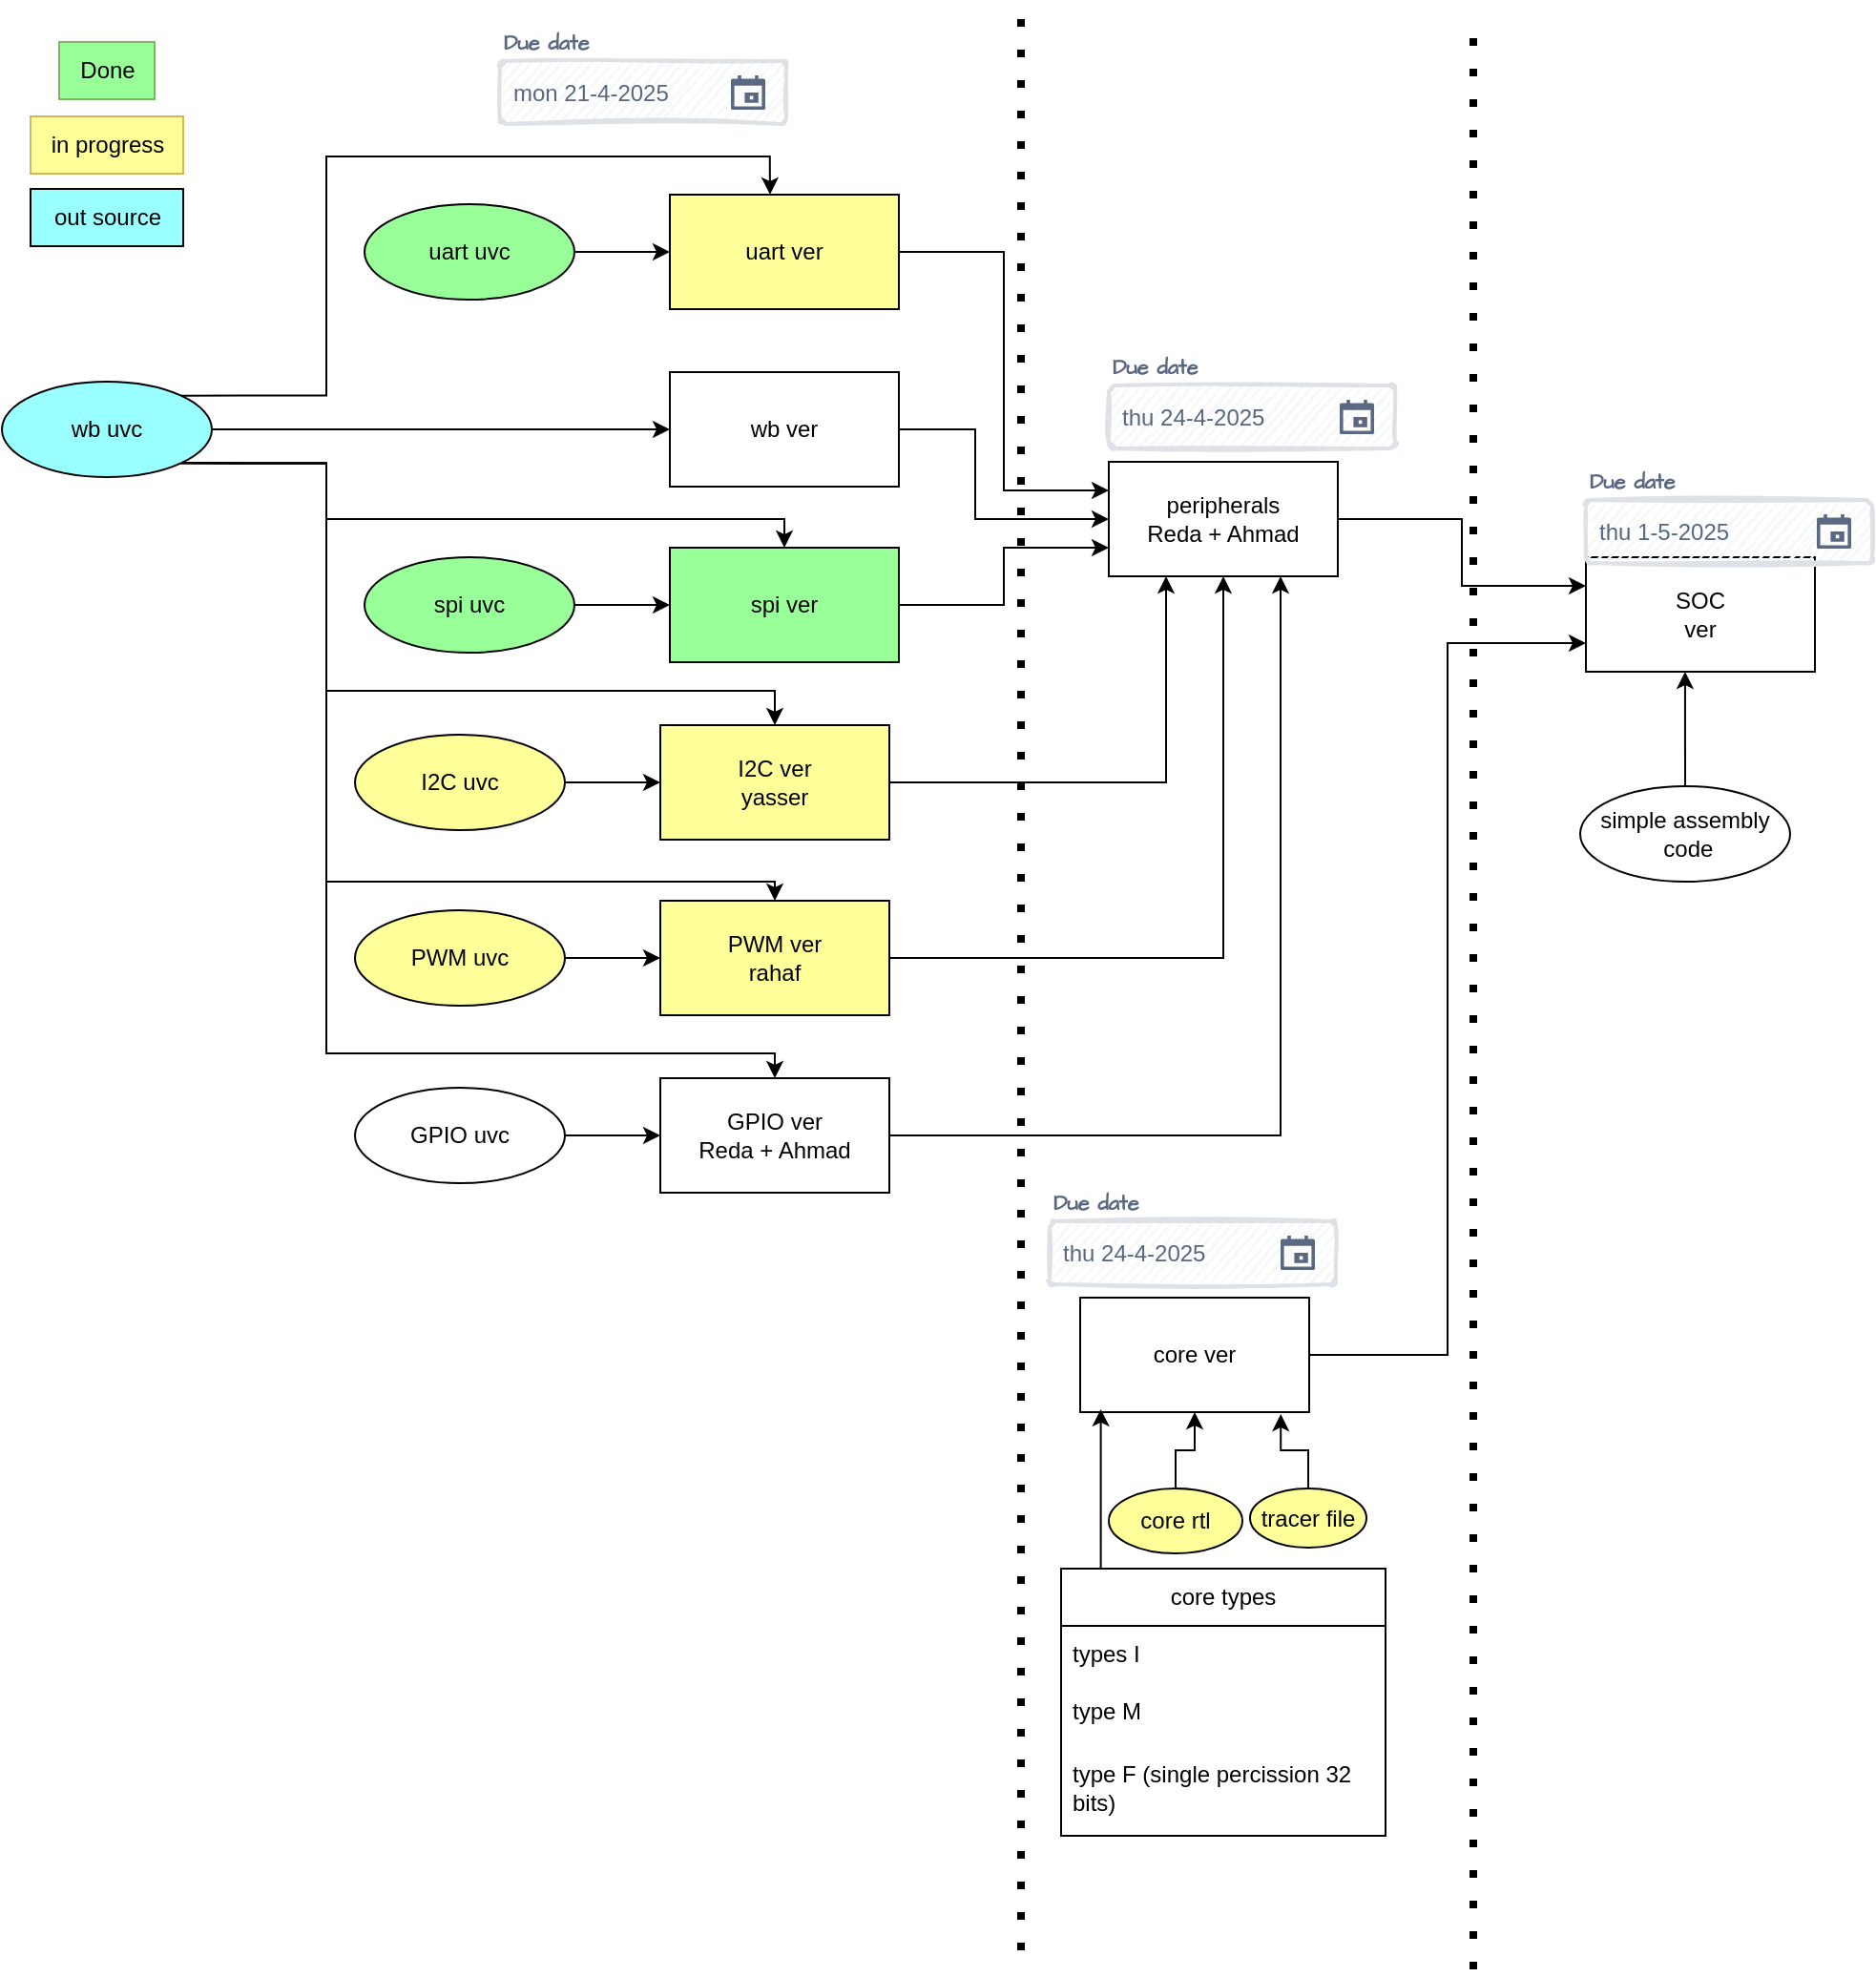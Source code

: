 <mxfile version="26.1.1" pages="2">
  <diagram name="Page-1" id="nPcQ9czUhjjTvBH8k4dd">
    <mxGraphModel dx="1996" dy="821" grid="1" gridSize="10" guides="1" tooltips="1" connect="1" arrows="1" fold="1" page="1" pageScale="1" pageWidth="827" pageHeight="1169" math="0" shadow="0">
      <root>
        <mxCell id="0" />
        <mxCell id="1" parent="0" />
        <mxCell id="HzU1gUNV_gQOgwbWrZe3-1" value="&lt;div&gt;SOC&lt;/div&gt;&lt;div&gt;ver&lt;/div&gt;" style="rounded=0;whiteSpace=wrap;html=1;" vertex="1" parent="1">
          <mxGeometry x="719" y="310" width="120" height="60" as="geometry" />
        </mxCell>
        <mxCell id="HzU1gUNV_gQOgwbWrZe3-3" style="edgeStyle=orthogonalEdgeStyle;rounded=0;orthogonalLoop=1;jettySize=auto;html=1;entryX=0;entryY=0.25;entryDx=0;entryDy=0;" edge="1" parent="1" source="HzU1gUNV_gQOgwbWrZe3-2" target="HzU1gUNV_gQOgwbWrZe3-1">
          <mxGeometry relative="1" as="geometry" />
        </mxCell>
        <mxCell id="HzU1gUNV_gQOgwbWrZe3-2" value="&lt;div&gt;peripherals&lt;/div&gt;&lt;div&gt;Reda + Ahmad&lt;/div&gt;" style="whiteSpace=wrap;html=1;" vertex="1" parent="1">
          <mxGeometry x="469" y="260" width="120" height="60" as="geometry" />
        </mxCell>
        <mxCell id="HzU1gUNV_gQOgwbWrZe3-8" style="edgeStyle=orthogonalEdgeStyle;rounded=0;orthogonalLoop=1;jettySize=auto;html=1;entryX=0;entryY=0.75;entryDx=0;entryDy=0;" edge="1" parent="1" source="HzU1gUNV_gQOgwbWrZe3-4" target="HzU1gUNV_gQOgwbWrZe3-1">
          <mxGeometry relative="1" as="geometry" />
        </mxCell>
        <mxCell id="HzU1gUNV_gQOgwbWrZe3-4" value="core ver" style="whiteSpace=wrap;html=1;" vertex="1" parent="1">
          <mxGeometry x="454" y="698" width="120" height="60" as="geometry" />
        </mxCell>
        <mxCell id="HzU1gUNV_gQOgwbWrZe3-6" value="&lt;div&gt;simple assembly&lt;/div&gt;&lt;div&gt;&amp;nbsp;code&lt;/div&gt;" style="ellipse;whiteSpace=wrap;html=1;" vertex="1" parent="1">
          <mxGeometry x="716" y="430" width="110" height="50" as="geometry" />
        </mxCell>
        <mxCell id="HzU1gUNV_gQOgwbWrZe3-7" style="edgeStyle=orthogonalEdgeStyle;rounded=0;orthogonalLoop=1;jettySize=auto;html=1;entryX=0.433;entryY=1;entryDx=0;entryDy=0;entryPerimeter=0;" edge="1" parent="1" source="HzU1gUNV_gQOgwbWrZe3-6" target="HzU1gUNV_gQOgwbWrZe3-1">
          <mxGeometry relative="1" as="geometry" />
        </mxCell>
        <mxCell id="HzU1gUNV_gQOgwbWrZe3-12" style="edgeStyle=orthogonalEdgeStyle;rounded=0;orthogonalLoop=1;jettySize=auto;html=1;entryX=0;entryY=0.25;entryDx=0;entryDy=0;" edge="1" parent="1" source="HzU1gUNV_gQOgwbWrZe3-9" target="HzU1gUNV_gQOgwbWrZe3-2">
          <mxGeometry relative="1" as="geometry" />
        </mxCell>
        <mxCell id="HzU1gUNV_gQOgwbWrZe3-9" value="&lt;div&gt;uart ver&lt;/div&gt;" style="rounded=0;whiteSpace=wrap;html=1;fillColor=#FFFF99;" vertex="1" parent="1">
          <mxGeometry x="239" y="120" width="120" height="60" as="geometry" />
        </mxCell>
        <mxCell id="HzU1gUNV_gQOgwbWrZe3-14" style="edgeStyle=orthogonalEdgeStyle;rounded=0;orthogonalLoop=1;jettySize=auto;html=1;entryX=0;entryY=0.75;entryDx=0;entryDy=0;" edge="1" parent="1" source="HzU1gUNV_gQOgwbWrZe3-10" target="HzU1gUNV_gQOgwbWrZe3-2">
          <mxGeometry relative="1" as="geometry" />
        </mxCell>
        <mxCell id="HzU1gUNV_gQOgwbWrZe3-10" value="spi ver" style="whiteSpace=wrap;html=1;fillColor=#99FF99;" vertex="1" parent="1">
          <mxGeometry x="239" y="305" width="120" height="60" as="geometry" />
        </mxCell>
        <mxCell id="HzU1gUNV_gQOgwbWrZe3-88" style="edgeStyle=orthogonalEdgeStyle;rounded=0;orthogonalLoop=1;jettySize=auto;html=1;entryX=0;entryY=0.5;entryDx=0;entryDy=0;" edge="1" parent="1" source="HzU1gUNV_gQOgwbWrZe3-11" target="HzU1gUNV_gQOgwbWrZe3-2">
          <mxGeometry relative="1" as="geometry">
            <Array as="points">
              <mxPoint x="399" y="243" />
              <mxPoint x="399" y="290" />
            </Array>
          </mxGeometry>
        </mxCell>
        <mxCell id="HzU1gUNV_gQOgwbWrZe3-11" value="wb ver" style="whiteSpace=wrap;html=1;" vertex="1" parent="1">
          <mxGeometry x="239" y="213" width="120" height="60" as="geometry" />
        </mxCell>
        <mxCell id="HzU1gUNV_gQOgwbWrZe3-22" value="tracer file" style="ellipse;whiteSpace=wrap;html=1;fillColor=#FFFF99;" vertex="1" parent="1">
          <mxGeometry x="543" y="798" width="61" height="31" as="geometry" />
        </mxCell>
        <mxCell id="HzU1gUNV_gQOgwbWrZe3-25" style="edgeStyle=orthogonalEdgeStyle;rounded=0;orthogonalLoop=1;jettySize=auto;html=1;" edge="1" parent="1" source="HzU1gUNV_gQOgwbWrZe3-24" target="HzU1gUNV_gQOgwbWrZe3-9">
          <mxGeometry relative="1" as="geometry" />
        </mxCell>
        <mxCell id="HzU1gUNV_gQOgwbWrZe3-24" value="uart uvc" style="ellipse;whiteSpace=wrap;html=1;shadow=0;fillColor=#99FF99;" vertex="1" parent="1">
          <mxGeometry x="79" y="125" width="110" height="50" as="geometry" />
        </mxCell>
        <mxCell id="HzU1gUNV_gQOgwbWrZe3-29" style="edgeStyle=orthogonalEdgeStyle;rounded=0;orthogonalLoop=1;jettySize=auto;html=1;entryX=0;entryY=0.5;entryDx=0;entryDy=0;" edge="1" parent="1" source="HzU1gUNV_gQOgwbWrZe3-26" target="HzU1gUNV_gQOgwbWrZe3-11">
          <mxGeometry relative="1" as="geometry" />
        </mxCell>
        <mxCell id="HzU1gUNV_gQOgwbWrZe3-75" style="edgeStyle=orthogonalEdgeStyle;rounded=0;orthogonalLoop=1;jettySize=auto;html=1;exitX=1;exitY=1;exitDx=0;exitDy=0;entryX=0.5;entryY=0;entryDx=0;entryDy=0;" edge="1" parent="1" source="HzU1gUNV_gQOgwbWrZe3-26" target="HzU1gUNV_gQOgwbWrZe3-10">
          <mxGeometry relative="1" as="geometry">
            <Array as="points">
              <mxPoint x="59" y="261" />
              <mxPoint x="59" y="290" />
              <mxPoint x="299" y="290" />
            </Array>
          </mxGeometry>
        </mxCell>
        <mxCell id="HzU1gUNV_gQOgwbWrZe3-76" style="edgeStyle=orthogonalEdgeStyle;rounded=0;orthogonalLoop=1;jettySize=auto;html=1;exitX=1;exitY=1;exitDx=0;exitDy=0;entryX=0.5;entryY=0;entryDx=0;entryDy=0;" edge="1" parent="1" source="HzU1gUNV_gQOgwbWrZe3-26" target="HzU1gUNV_gQOgwbWrZe3-65">
          <mxGeometry relative="1" as="geometry">
            <Array as="points">
              <mxPoint x="59" y="261" />
              <mxPoint x="59" y="380" />
              <mxPoint x="294" y="380" />
            </Array>
          </mxGeometry>
        </mxCell>
        <mxCell id="HzU1gUNV_gQOgwbWrZe3-85" style="edgeStyle=orthogonalEdgeStyle;rounded=0;orthogonalLoop=1;jettySize=auto;html=1;exitX=1;exitY=1;exitDx=0;exitDy=0;entryX=0.5;entryY=0;entryDx=0;entryDy=0;" edge="1" parent="1" source="HzU1gUNV_gQOgwbWrZe3-26" target="HzU1gUNV_gQOgwbWrZe3-67">
          <mxGeometry relative="1" as="geometry">
            <Array as="points">
              <mxPoint x="59" y="261" />
              <mxPoint x="59" y="480" />
              <mxPoint x="294" y="480" />
            </Array>
          </mxGeometry>
        </mxCell>
        <mxCell id="HzU1gUNV_gQOgwbWrZe3-87" style="edgeStyle=orthogonalEdgeStyle;rounded=0;orthogonalLoop=1;jettySize=auto;html=1;exitX=1;exitY=1;exitDx=0;exitDy=0;" edge="1" parent="1" source="HzU1gUNV_gQOgwbWrZe3-26" target="HzU1gUNV_gQOgwbWrZe3-69">
          <mxGeometry relative="1" as="geometry">
            <Array as="points">
              <mxPoint x="59" y="261" />
              <mxPoint x="59" y="570" />
              <mxPoint x="294" y="570" />
            </Array>
          </mxGeometry>
        </mxCell>
        <mxCell id="HzU1gUNV_gQOgwbWrZe3-26" value="wb uvc" style="ellipse;whiteSpace=wrap;html=1;fillColor=#99FFFF;strokeColor=default;" vertex="1" parent="1">
          <mxGeometry x="-111" y="218" width="110" height="50" as="geometry" />
        </mxCell>
        <mxCell id="HzU1gUNV_gQOgwbWrZe3-28" style="edgeStyle=orthogonalEdgeStyle;rounded=0;orthogonalLoop=1;jettySize=auto;html=1;entryX=0;entryY=0.5;entryDx=0;entryDy=0;" edge="1" parent="1" source="HzU1gUNV_gQOgwbWrZe3-27" target="HzU1gUNV_gQOgwbWrZe3-10">
          <mxGeometry relative="1" as="geometry" />
        </mxCell>
        <mxCell id="HzU1gUNV_gQOgwbWrZe3-27" value="spi uvc" style="ellipse;whiteSpace=wrap;html=1;fillColor=#99FF99;" vertex="1" parent="1">
          <mxGeometry x="79" y="310" width="110" height="50" as="geometry" />
        </mxCell>
        <mxCell id="HzU1gUNV_gQOgwbWrZe3-30" value="core types" style="swimlane;fontStyle=0;childLayout=stackLayout;horizontal=1;startSize=30;horizontalStack=0;resizeParent=1;resizeParentMax=0;resizeLast=0;collapsible=1;marginBottom=0;whiteSpace=wrap;html=1;" vertex="1" parent="1">
          <mxGeometry x="444" y="840" width="170" height="140" as="geometry" />
        </mxCell>
        <mxCell id="HzU1gUNV_gQOgwbWrZe3-31" value="types I" style="text;strokeColor=none;fillColor=none;align=left;verticalAlign=middle;spacingLeft=4;spacingRight=4;overflow=hidden;points=[[0,0.5],[1,0.5]];portConstraint=eastwest;rotatable=0;whiteSpace=wrap;html=1;" vertex="1" parent="HzU1gUNV_gQOgwbWrZe3-30">
          <mxGeometry y="30" width="170" height="30" as="geometry" />
        </mxCell>
        <mxCell id="HzU1gUNV_gQOgwbWrZe3-32" value="type M" style="text;strokeColor=none;fillColor=none;align=left;verticalAlign=middle;spacingLeft=4;spacingRight=4;overflow=hidden;points=[[0,0.5],[1,0.5]];portConstraint=eastwest;rotatable=0;whiteSpace=wrap;html=1;" vertex="1" parent="HzU1gUNV_gQOgwbWrZe3-30">
          <mxGeometry y="60" width="170" height="30" as="geometry" />
        </mxCell>
        <mxCell id="HzU1gUNV_gQOgwbWrZe3-33" value="type F (single percission 32 bits)" style="text;strokeColor=none;fillColor=none;align=left;verticalAlign=middle;spacingLeft=4;spacingRight=4;overflow=hidden;points=[[0,0.5],[1,0.5]];portConstraint=eastwest;rotatable=0;whiteSpace=wrap;html=1;" vertex="1" parent="HzU1gUNV_gQOgwbWrZe3-30">
          <mxGeometry y="90" width="170" height="50" as="geometry" />
        </mxCell>
        <mxCell id="HzU1gUNV_gQOgwbWrZe3-98" style="edgeStyle=orthogonalEdgeStyle;rounded=0;orthogonalLoop=1;jettySize=auto;html=1;" edge="1" parent="1" source="HzU1gUNV_gQOgwbWrZe3-35" target="HzU1gUNV_gQOgwbWrZe3-4">
          <mxGeometry relative="1" as="geometry" />
        </mxCell>
        <mxCell id="HzU1gUNV_gQOgwbWrZe3-35" value="core rtl" style="ellipse;whiteSpace=wrap;html=1;fillColor=#FFFF99;" vertex="1" parent="1">
          <mxGeometry x="469" y="798" width="70" height="34" as="geometry" />
        </mxCell>
        <mxCell id="HzU1gUNV_gQOgwbWrZe3-48" value="" style="group" vertex="1" connectable="0" parent="1">
          <mxGeometry x="469" y="200" width="150" height="53" as="geometry" />
        </mxCell>
        <mxCell id="HzU1gUNV_gQOgwbWrZe3-49" value="Due date" style="fillColor=none;strokeColor=none;html=1;fontSize=11;fontStyle=0;align=left;fontColor=#596780;fontStyle=1;fontSize=11;sketch=1;hachureGap=4;pointerEvents=0;fontFamily=Architects Daughter;fontSource=https%3A%2F%2Ffonts.googleapis.com%2Fcss%3Ffamily%3DArchitects%2BDaughter;" vertex="1" parent="HzU1gUNV_gQOgwbWrZe3-48">
          <mxGeometry width="90" height="20" as="geometry" />
        </mxCell>
        <mxCell id="HzU1gUNV_gQOgwbWrZe3-50" value="&lt;font face=&quot;Helvetica&quot;&gt;thu 24-4-2025&lt;br&gt;&lt;/font&gt;" style="rounded=1;arcSize=9;fillColor=#F7F8F9;align=left;spacingLeft=5;strokeColor=#DEE1E6;html=1;strokeWidth=2;fontColor=#596780;fontSize=12;sketch=1;hachureGap=4;pointerEvents=0;fontFamily=Architects Daughter;fontSource=https%3A%2F%2Ffonts.googleapis.com%2Fcss%3Ffamily%3DArchitects%2BDaughter;" vertex="1" parent="HzU1gUNV_gQOgwbWrZe3-48">
          <mxGeometry y="20" width="150" height="33" as="geometry" />
        </mxCell>
        <mxCell id="HzU1gUNV_gQOgwbWrZe3-51" value="" style="shape=mxgraph.gmdl.calendar;fillColor=#5A6881;strokeColor=none;sketch=0;hachureGap=4;pointerEvents=0;fontFamily=Architects Daughter;fontSource=https%3A%2F%2Ffonts.googleapis.com%2Fcss%3Ffamily%3DArchitects%2BDaughter;fontSize=20;" vertex="1" parent="HzU1gUNV_gQOgwbWrZe3-50">
          <mxGeometry x="1" y="0.5" width="18" height="18" relative="1" as="geometry">
            <mxPoint x="-29" y="-9" as="offset" />
          </mxGeometry>
        </mxCell>
        <mxCell id="HzU1gUNV_gQOgwbWrZe3-56" value="" style="group" vertex="1" connectable="0" parent="1">
          <mxGeometry x="438" y="638" width="150" height="53" as="geometry" />
        </mxCell>
        <mxCell id="HzU1gUNV_gQOgwbWrZe3-57" value="Due date" style="fillColor=none;strokeColor=none;html=1;fontSize=11;fontStyle=0;align=left;fontColor=#596780;fontStyle=1;fontSize=11;sketch=1;hachureGap=4;pointerEvents=0;fontFamily=Architects Daughter;fontSource=https%3A%2F%2Ffonts.googleapis.com%2Fcss%3Ffamily%3DArchitects%2BDaughter;" vertex="1" parent="HzU1gUNV_gQOgwbWrZe3-56">
          <mxGeometry width="90" height="20" as="geometry" />
        </mxCell>
        <mxCell id="HzU1gUNV_gQOgwbWrZe3-58" value="&lt;font face=&quot;Helvetica&quot;&gt;thu 24-4-2025 &lt;br&gt;&lt;/font&gt;" style="rounded=1;arcSize=9;fillColor=#F7F8F9;align=left;spacingLeft=5;strokeColor=#DEE1E6;html=1;strokeWidth=2;fontColor=#596780;fontSize=12;sketch=1;hachureGap=4;pointerEvents=0;fontFamily=Architects Daughter;fontSource=https%3A%2F%2Ffonts.googleapis.com%2Fcss%3Ffamily%3DArchitects%2BDaughter;" vertex="1" parent="HzU1gUNV_gQOgwbWrZe3-56">
          <mxGeometry y="20" width="150" height="33" as="geometry" />
        </mxCell>
        <mxCell id="HzU1gUNV_gQOgwbWrZe3-59" value="" style="shape=mxgraph.gmdl.calendar;fillColor=#5A6881;strokeColor=none;sketch=0;hachureGap=4;pointerEvents=0;fontFamily=Architects Daughter;fontSource=https%3A%2F%2Ffonts.googleapis.com%2Fcss%3Ffamily%3DArchitects%2BDaughter;fontSize=20;" vertex="1" parent="HzU1gUNV_gQOgwbWrZe3-58">
          <mxGeometry x="1" y="0.5" width="18" height="18" relative="1" as="geometry">
            <mxPoint x="-29" y="-9" as="offset" />
          </mxGeometry>
        </mxCell>
        <mxCell id="HzU1gUNV_gQOgwbWrZe3-60" value="" style="group" vertex="1" connectable="0" parent="1">
          <mxGeometry x="719" y="260" width="150" height="53" as="geometry" />
        </mxCell>
        <mxCell id="HzU1gUNV_gQOgwbWrZe3-61" value="Due date" style="fillColor=none;strokeColor=none;html=1;fontSize=11;fontStyle=0;align=left;fontColor=#596780;fontStyle=1;fontSize=11;sketch=1;hachureGap=4;pointerEvents=0;fontFamily=Architects Daughter;fontSource=https%3A%2F%2Ffonts.googleapis.com%2Fcss%3Ffamily%3DArchitects%2BDaughter;" vertex="1" parent="HzU1gUNV_gQOgwbWrZe3-60">
          <mxGeometry width="90" height="20" as="geometry" />
        </mxCell>
        <mxCell id="HzU1gUNV_gQOgwbWrZe3-62" value="&lt;font face=&quot;Helvetica&quot;&gt;thu 1-5-2025 &lt;br&gt;&lt;/font&gt;" style="rounded=1;arcSize=9;fillColor=#F7F8F9;align=left;spacingLeft=5;strokeColor=#DEE1E6;html=1;strokeWidth=2;fontColor=#596780;fontSize=12;sketch=1;hachureGap=4;pointerEvents=0;fontFamily=Architects Daughter;fontSource=https%3A%2F%2Ffonts.googleapis.com%2Fcss%3Ffamily%3DArchitects%2BDaughter;" vertex="1" parent="HzU1gUNV_gQOgwbWrZe3-60">
          <mxGeometry y="20" width="150" height="33" as="geometry" />
        </mxCell>
        <mxCell id="HzU1gUNV_gQOgwbWrZe3-63" value="" style="shape=mxgraph.gmdl.calendar;fillColor=#5A6881;strokeColor=none;sketch=0;hachureGap=4;pointerEvents=0;fontFamily=Architects Daughter;fontSource=https%3A%2F%2Ffonts.googleapis.com%2Fcss%3Ffamily%3DArchitects%2BDaughter;fontSize=20;" vertex="1" parent="HzU1gUNV_gQOgwbWrZe3-62">
          <mxGeometry x="1" y="0.5" width="18" height="18" relative="1" as="geometry">
            <mxPoint x="-29" y="-9" as="offset" />
          </mxGeometry>
        </mxCell>
        <mxCell id="HzU1gUNV_gQOgwbWrZe3-81" style="edgeStyle=orthogonalEdgeStyle;rounded=0;orthogonalLoop=1;jettySize=auto;html=1;entryX=0.25;entryY=1;entryDx=0;entryDy=0;" edge="1" parent="1" source="HzU1gUNV_gQOgwbWrZe3-65" target="HzU1gUNV_gQOgwbWrZe3-2">
          <mxGeometry relative="1" as="geometry">
            <Array as="points">
              <mxPoint x="499" y="428" />
            </Array>
          </mxGeometry>
        </mxCell>
        <mxCell id="HzU1gUNV_gQOgwbWrZe3-65" value="&lt;div&gt;I2C ver&lt;/div&gt;yasser" style="whiteSpace=wrap;html=1;fillColor=#FFFF99;" vertex="1" parent="1">
          <mxGeometry x="234" y="398" width="120" height="60" as="geometry" />
        </mxCell>
        <mxCell id="HzU1gUNV_gQOgwbWrZe3-77" style="edgeStyle=orthogonalEdgeStyle;rounded=0;orthogonalLoop=1;jettySize=auto;html=1;entryX=0;entryY=0.5;entryDx=0;entryDy=0;" edge="1" parent="1" source="HzU1gUNV_gQOgwbWrZe3-66" target="HzU1gUNV_gQOgwbWrZe3-65">
          <mxGeometry relative="1" as="geometry" />
        </mxCell>
        <mxCell id="HzU1gUNV_gQOgwbWrZe3-66" value="I2C uvc" style="ellipse;whiteSpace=wrap;html=1;fillColor=#FFFF99;" vertex="1" parent="1">
          <mxGeometry x="74" y="403" width="110" height="50" as="geometry" />
        </mxCell>
        <mxCell id="HzU1gUNV_gQOgwbWrZe3-82" style="edgeStyle=orthogonalEdgeStyle;rounded=0;orthogonalLoop=1;jettySize=auto;html=1;entryX=0.5;entryY=1;entryDx=0;entryDy=0;" edge="1" parent="1" source="HzU1gUNV_gQOgwbWrZe3-67" target="HzU1gUNV_gQOgwbWrZe3-2">
          <mxGeometry relative="1" as="geometry" />
        </mxCell>
        <mxCell id="HzU1gUNV_gQOgwbWrZe3-67" value="&lt;div&gt;PWM ver&lt;/div&gt;rahaf" style="whiteSpace=wrap;html=1;fillColor=#FFFF99;" vertex="1" parent="1">
          <mxGeometry x="234" y="490" width="120" height="60" as="geometry" />
        </mxCell>
        <mxCell id="HzU1gUNV_gQOgwbWrZe3-78" style="edgeStyle=orthogonalEdgeStyle;rounded=0;orthogonalLoop=1;jettySize=auto;html=1;entryX=0;entryY=0.5;entryDx=0;entryDy=0;" edge="1" parent="1" source="HzU1gUNV_gQOgwbWrZe3-68" target="HzU1gUNV_gQOgwbWrZe3-67">
          <mxGeometry relative="1" as="geometry" />
        </mxCell>
        <mxCell id="HzU1gUNV_gQOgwbWrZe3-68" value="PWM uvc" style="ellipse;whiteSpace=wrap;html=1;fillColor=#FFFF99;" vertex="1" parent="1">
          <mxGeometry x="74" y="495" width="110" height="50" as="geometry" />
        </mxCell>
        <mxCell id="HzU1gUNV_gQOgwbWrZe3-83" style="edgeStyle=orthogonalEdgeStyle;rounded=0;orthogonalLoop=1;jettySize=auto;html=1;entryX=0.75;entryY=1;entryDx=0;entryDy=0;" edge="1" parent="1" source="HzU1gUNV_gQOgwbWrZe3-69" target="HzU1gUNV_gQOgwbWrZe3-2">
          <mxGeometry relative="1" as="geometry" />
        </mxCell>
        <mxCell id="HzU1gUNV_gQOgwbWrZe3-69" value="&lt;div&gt;GPIO ver&lt;/div&gt;Reda + Ahmad" style="whiteSpace=wrap;html=1;fillColor=#FFFFFF;" vertex="1" parent="1">
          <mxGeometry x="234" y="583" width="120" height="60" as="geometry" />
        </mxCell>
        <mxCell id="HzU1gUNV_gQOgwbWrZe3-79" style="edgeStyle=orthogonalEdgeStyle;rounded=0;orthogonalLoop=1;jettySize=auto;html=1;entryX=0;entryY=0.5;entryDx=0;entryDy=0;" edge="1" parent="1" source="HzU1gUNV_gQOgwbWrZe3-70" target="HzU1gUNV_gQOgwbWrZe3-69">
          <mxGeometry relative="1" as="geometry" />
        </mxCell>
        <mxCell id="HzU1gUNV_gQOgwbWrZe3-70" value="GPIO uvc" style="ellipse;whiteSpace=wrap;html=1;fillColor=#FFFFFF;" vertex="1" parent="1">
          <mxGeometry x="74" y="588" width="110" height="50" as="geometry" />
        </mxCell>
        <mxCell id="HzU1gUNV_gQOgwbWrZe3-74" style="edgeStyle=orthogonalEdgeStyle;rounded=0;orthogonalLoop=1;jettySize=auto;html=1;exitX=1;exitY=0;exitDx=0;exitDy=0;entryX=0.437;entryY=-0.001;entryDx=0;entryDy=0;entryPerimeter=0;" edge="1" parent="1" source="HzU1gUNV_gQOgwbWrZe3-26" target="HzU1gUNV_gQOgwbWrZe3-9">
          <mxGeometry relative="1" as="geometry">
            <Array as="points">
              <mxPoint x="59" y="225" />
              <mxPoint x="59" y="100" />
              <mxPoint x="291" y="100" />
            </Array>
          </mxGeometry>
        </mxCell>
        <mxCell id="HzU1gUNV_gQOgwbWrZe3-90" value="Done" style="text;html=1;align=center;verticalAlign=middle;resizable=0;points=[];autosize=1;strokeColor=#82b366;fillColor=#99FF99;" vertex="1" parent="1">
          <mxGeometry x="-81" y="40" width="50" height="30" as="geometry" />
        </mxCell>
        <mxCell id="HzU1gUNV_gQOgwbWrZe3-91" value="in progress" style="text;html=1;align=center;verticalAlign=middle;resizable=0;points=[];autosize=1;strokeColor=#d6b656;fillColor=#FFFF99;" vertex="1" parent="1">
          <mxGeometry x="-96" y="79" width="80" height="30" as="geometry" />
        </mxCell>
        <mxCell id="HzU1gUNV_gQOgwbWrZe3-92" value="out source" style="text;html=1;align=center;verticalAlign=middle;resizable=0;points=[];autosize=1;strokeColor=default;fillColor=#99FFFF;" vertex="1" parent="1">
          <mxGeometry x="-96" y="117" width="80" height="30" as="geometry" />
        </mxCell>
        <mxCell id="HzU1gUNV_gQOgwbWrZe3-93" value="" style="group" vertex="1" connectable="0" parent="1">
          <mxGeometry x="150" y="30" width="150" height="53" as="geometry" />
        </mxCell>
        <mxCell id="HzU1gUNV_gQOgwbWrZe3-94" value="Due date" style="fillColor=none;strokeColor=none;html=1;fontSize=11;fontStyle=0;align=left;fontColor=#596780;fontStyle=1;fontSize=11;sketch=1;hachureGap=4;pointerEvents=0;fontFamily=Architects Daughter;fontSource=https%3A%2F%2Ffonts.googleapis.com%2Fcss%3Ffamily%3DArchitects%2BDaughter;" vertex="1" parent="HzU1gUNV_gQOgwbWrZe3-93">
          <mxGeometry width="90" height="20" as="geometry" />
        </mxCell>
        <mxCell id="HzU1gUNV_gQOgwbWrZe3-95" value="&lt;font face=&quot;Helvetica&quot;&gt;mon 21-4-2025&lt;br&gt;&lt;/font&gt;" style="rounded=1;arcSize=9;fillColor=#F7F8F9;align=left;spacingLeft=5;strokeColor=#DEE1E6;html=1;strokeWidth=2;fontColor=#596780;fontSize=12;sketch=1;hachureGap=4;pointerEvents=0;fontFamily=Architects Daughter;fontSource=https%3A%2F%2Ffonts.googleapis.com%2Fcss%3Ffamily%3DArchitects%2BDaughter;" vertex="1" parent="HzU1gUNV_gQOgwbWrZe3-93">
          <mxGeometry y="20" width="150" height="33" as="geometry" />
        </mxCell>
        <mxCell id="HzU1gUNV_gQOgwbWrZe3-96" value="" style="shape=mxgraph.gmdl.calendar;fillColor=#5A6881;strokeColor=none;sketch=0;hachureGap=4;pointerEvents=0;fontFamily=Architects Daughter;fontSource=https%3A%2F%2Ffonts.googleapis.com%2Fcss%3Ffamily%3DArchitects%2BDaughter;fontSize=20;" vertex="1" parent="HzU1gUNV_gQOgwbWrZe3-95">
          <mxGeometry x="1" y="0.5" width="18" height="18" relative="1" as="geometry">
            <mxPoint x="-29" y="-9" as="offset" />
          </mxGeometry>
        </mxCell>
        <mxCell id="HzU1gUNV_gQOgwbWrZe3-97" style="edgeStyle=orthogonalEdgeStyle;rounded=0;orthogonalLoop=1;jettySize=auto;html=1;entryX=0.876;entryY=1.017;entryDx=0;entryDy=0;entryPerimeter=0;" edge="1" parent="1" source="HzU1gUNV_gQOgwbWrZe3-22" target="HzU1gUNV_gQOgwbWrZe3-4">
          <mxGeometry relative="1" as="geometry" />
        </mxCell>
        <mxCell id="HzU1gUNV_gQOgwbWrZe3-101" style="edgeStyle=orthogonalEdgeStyle;rounded=0;orthogonalLoop=1;jettySize=auto;html=1;exitX=0.25;exitY=0;exitDx=0;exitDy=0;entryX=0.09;entryY=0.974;entryDx=0;entryDy=0;entryPerimeter=0;" edge="1" parent="1" source="HzU1gUNV_gQOgwbWrZe3-30" target="HzU1gUNV_gQOgwbWrZe3-4">
          <mxGeometry relative="1" as="geometry">
            <Array as="points">
              <mxPoint x="465" y="840" />
            </Array>
          </mxGeometry>
        </mxCell>
        <mxCell id="HzU1gUNV_gQOgwbWrZe3-102" value="" style="endArrow=none;dashed=1;html=1;dashPattern=1 3;strokeWidth=4;rounded=0;" edge="1" parent="1">
          <mxGeometry width="50" height="50" relative="1" as="geometry">
            <mxPoint x="423" y="1040" as="sourcePoint" />
            <mxPoint x="423" y="20" as="targetPoint" />
          </mxGeometry>
        </mxCell>
        <mxCell id="HzU1gUNV_gQOgwbWrZe3-103" value="" style="endArrow=none;dashed=1;html=1;dashPattern=1 3;strokeWidth=4;rounded=0;" edge="1" parent="1">
          <mxGeometry width="50" height="50" relative="1" as="geometry">
            <mxPoint x="660" y="1050" as="sourcePoint" />
            <mxPoint x="660" y="30" as="targetPoint" />
          </mxGeometry>
        </mxCell>
      </root>
    </mxGraphModel>
  </diagram>
  <diagram id="8L6dQzDgyOpmFNtmX_s9" name="Page-2">
    <mxGraphModel dx="1762" dy="657" grid="1" gridSize="10" guides="1" tooltips="1" connect="1" arrows="1" fold="1" page="1" pageScale="1" pageWidth="827" pageHeight="1169" math="0" shadow="0">
      <root>
        <mxCell id="0" />
        <mxCell id="1" parent="0" />
        <mxCell id="YD1EdV4n-IFMIEmvBAUs-1" value="&lt;div&gt;SOC ver&lt;/div&gt;" style="rounded=0;whiteSpace=wrap;html=1;" vertex="1" parent="1">
          <mxGeometry x="650" y="400" width="120" height="60" as="geometry" />
        </mxCell>
        <mxCell id="YD1EdV4n-IFMIEmvBAUs-57" style="edgeStyle=orthogonalEdgeStyle;rounded=0;orthogonalLoop=1;jettySize=auto;html=1;entryX=0.25;entryY=1;entryDx=0;entryDy=0;" edge="1" parent="1" source="YD1EdV4n-IFMIEmvBAUs-3" target="YD1EdV4n-IFMIEmvBAUs-1">
          <mxGeometry relative="1" as="geometry">
            <Array as="points">
              <mxPoint x="610" y="540" />
              <mxPoint x="610" y="490" />
              <mxPoint x="680" y="490" />
            </Array>
          </mxGeometry>
        </mxCell>
        <mxCell id="YD1EdV4n-IFMIEmvBAUs-3" value="&lt;div&gt;core ve&lt;b&gt;r&lt;/b&gt;&lt;/div&gt;&lt;span style=&quot;color: rgb(234, 107, 102);&quot;&gt;&lt;b&gt;&lt;/b&gt;&lt;/span&gt;" style="whiteSpace=wrap;html=1;" vertex="1" parent="1">
          <mxGeometry x="423" y="510" width="120" height="60" as="geometry" />
        </mxCell>
        <mxCell id="YD1EdV4n-IFMIEmvBAUs-15" style="edgeStyle=orthogonalEdgeStyle;rounded=0;orthogonalLoop=1;jettySize=auto;html=1;" edge="1" parent="1" source="YD1EdV4n-IFMIEmvBAUs-4" target="YD1EdV4n-IFMIEmvBAUs-1">
          <mxGeometry relative="1" as="geometry" />
        </mxCell>
        <mxCell id="YD1EdV4n-IFMIEmvBAUs-4" value="&lt;div&gt;asm code&lt;/div&gt;&lt;div&gt;&lt;b&gt;&lt;span style=&quot;color: rgb(234, 107, 102);&quot;&gt;Ahmad&lt;/span&gt;&lt;/b&gt;&lt;br&gt;&lt;/div&gt;" style="ellipse;whiteSpace=wrap;html=1;" vertex="1" parent="1">
          <mxGeometry x="640" y="515" width="140" height="55" as="geometry" />
        </mxCell>
        <mxCell id="YD1EdV4n-IFMIEmvBAUs-12" style="edgeStyle=orthogonalEdgeStyle;rounded=0;orthogonalLoop=1;jettySize=auto;html=1;entryX=0.75;entryY=1;entryDx=0;entryDy=0;" edge="1" parent="1" source="YD1EdV4n-IFMIEmvBAUs-5" target="YD1EdV4n-IFMIEmvBAUs-3">
          <mxGeometry relative="1" as="geometry" />
        </mxCell>
        <mxCell id="YD1EdV4n-IFMIEmvBAUs-5" value="tracer file" style="ellipse;whiteSpace=wrap;html=1;fillColor=#FFFF99;" vertex="1" parent="1">
          <mxGeometry x="520" y="670" width="61" height="31" as="geometry" />
        </mxCell>
        <mxCell id="YD1EdV4n-IFMIEmvBAUs-13" style="edgeStyle=orthogonalEdgeStyle;rounded=0;orthogonalLoop=1;jettySize=auto;html=1;entryX=0.5;entryY=1;entryDx=0;entryDy=0;" edge="1" parent="1" source="YD1EdV4n-IFMIEmvBAUs-6" target="YD1EdV4n-IFMIEmvBAUs-3">
          <mxGeometry relative="1" as="geometry" />
        </mxCell>
        <mxCell id="YD1EdV4n-IFMIEmvBAUs-6" value="core types" style="swimlane;fontStyle=0;childLayout=stackLayout;horizontal=1;startSize=30;horizontalStack=0;resizeParent=1;resizeParentMax=0;resizeLast=0;collapsible=1;marginBottom=0;whiteSpace=wrap;html=1;" vertex="1" parent="1">
          <mxGeometry x="398" y="712" width="170" height="140" as="geometry" />
        </mxCell>
        <mxCell id="YD1EdV4n-IFMIEmvBAUs-7" value="types I" style="text;strokeColor=none;fillColor=none;align=left;verticalAlign=middle;spacingLeft=4;spacingRight=4;overflow=hidden;points=[[0,0.5],[1,0.5]];portConstraint=eastwest;rotatable=0;whiteSpace=wrap;html=1;" vertex="1" parent="YD1EdV4n-IFMIEmvBAUs-6">
          <mxGeometry y="30" width="170" height="30" as="geometry" />
        </mxCell>
        <mxCell id="YD1EdV4n-IFMIEmvBAUs-8" value="type M" style="text;strokeColor=none;fillColor=none;align=left;verticalAlign=middle;spacingLeft=4;spacingRight=4;overflow=hidden;points=[[0,0.5],[1,0.5]];portConstraint=eastwest;rotatable=0;whiteSpace=wrap;html=1;" vertex="1" parent="YD1EdV4n-IFMIEmvBAUs-6">
          <mxGeometry y="60" width="170" height="30" as="geometry" />
        </mxCell>
        <mxCell id="YD1EdV4n-IFMIEmvBAUs-9" value="type F (single percission 32 bits)" style="text;strokeColor=none;fillColor=none;align=left;verticalAlign=middle;spacingLeft=4;spacingRight=4;overflow=hidden;points=[[0,0.5],[1,0.5]];portConstraint=eastwest;rotatable=0;whiteSpace=wrap;html=1;" vertex="1" parent="YD1EdV4n-IFMIEmvBAUs-6">
          <mxGeometry y="90" width="170" height="50" as="geometry" />
        </mxCell>
        <mxCell id="YD1EdV4n-IFMIEmvBAUs-14" style="edgeStyle=orthogonalEdgeStyle;rounded=0;orthogonalLoop=1;jettySize=auto;html=1;entryX=0.25;entryY=1;entryDx=0;entryDy=0;" edge="1" parent="1" source="YD1EdV4n-IFMIEmvBAUs-10" target="YD1EdV4n-IFMIEmvBAUs-3">
          <mxGeometry relative="1" as="geometry" />
        </mxCell>
        <mxCell id="YD1EdV4n-IFMIEmvBAUs-10" value="core rtl" style="ellipse;whiteSpace=wrap;html=1;fillColor=#FFFF99;" vertex="1" parent="1">
          <mxGeometry x="380" y="660" width="80" height="44" as="geometry" />
        </mxCell>
        <mxCell id="YD1EdV4n-IFMIEmvBAUs-29" style="edgeStyle=orthogonalEdgeStyle;rounded=0;orthogonalLoop=1;jettySize=auto;html=1;entryX=0;entryY=0.25;entryDx=0;entryDy=0;" edge="1" parent="1" source="YD1EdV4n-IFMIEmvBAUs-16" target="YD1EdV4n-IFMIEmvBAUs-1">
          <mxGeometry relative="1" as="geometry" />
        </mxCell>
        <mxCell id="YD1EdV4n-IFMIEmvBAUs-16" value="&lt;div&gt;Soc env&lt;/div&gt;&lt;div&gt;&lt;b&gt;&lt;span style=&quot;color: rgb(255, 102, 102);&quot;&gt;Reda+Ahmad&lt;/span&gt;&lt;/b&gt;&lt;br&gt;&lt;/div&gt;" style="rounded=0;whiteSpace=wrap;html=1;" vertex="1" parent="1">
          <mxGeometry x="460" y="350" width="120" height="50" as="geometry" />
        </mxCell>
        <mxCell id="YD1EdV4n-IFMIEmvBAUs-28" style="edgeStyle=orthogonalEdgeStyle;rounded=0;orthogonalLoop=1;jettySize=auto;html=1;" edge="1" parent="1" source="YD1EdV4n-IFMIEmvBAUs-27" target="YD1EdV4n-IFMIEmvBAUs-1">
          <mxGeometry relative="1" as="geometry" />
        </mxCell>
        <mxCell id="YD1EdV4n-IFMIEmvBAUs-27" value="&lt;div&gt;Soc module_env&lt;/div&gt;&lt;div&gt;(pkg+ref+scb+env)&lt;br&gt;&lt;/div&gt;&lt;div&gt;&lt;b&gt;&lt;span style=&quot;color: rgb(255, 102, 102);&quot;&gt;Hanan&lt;/span&gt;&lt;/b&gt;&lt;br&gt;&lt;/div&gt;" style="rounded=0;whiteSpace=wrap;html=1;" vertex="1" parent="1">
          <mxGeometry x="461" y="410" width="120" height="60" as="geometry" />
        </mxCell>
        <mxCell id="YD1EdV4n-IFMIEmvBAUs-56" style="edgeStyle=orthogonalEdgeStyle;rounded=0;orthogonalLoop=1;jettySize=auto;html=1;entryX=0;entryY=0.5;entryDx=0;entryDy=0;" edge="1" parent="1" source="YD1EdV4n-IFMIEmvBAUs-31" target="YD1EdV4n-IFMIEmvBAUs-16">
          <mxGeometry relative="1" as="geometry" />
        </mxCell>
        <mxCell id="YD1EdV4n-IFMIEmvBAUs-31" value="Peripherals /Phases" style="swimlane;fontStyle=0;childLayout=stackLayout;horizontal=1;startSize=30;horizontalStack=0;resizeParent=1;resizeParentMax=0;resizeLast=0;collapsible=1;marginBottom=0;whiteSpace=wrap;html=1;" vertex="1" parent="1">
          <mxGeometry x="159" y="211" width="190" height="260" as="geometry">
            <mxRectangle x="208" y="280" width="150" height="30" as="alternateBounds" />
          </mxGeometry>
        </mxCell>
        <mxCell id="YD1EdV4n-IFMIEmvBAUs-32" value="&lt;div&gt;Testing env uart loopback&lt;/div&gt;&lt;div&gt;&amp;nbsp;(no uart ucv)&lt;/div&gt;" style="text;strokeColor=none;fillColor=none;align=left;verticalAlign=middle;spacingLeft=4;spacingRight=4;overflow=hidden;points=[[0,0.5],[1,0.5]];portConstraint=eastwest;rotatable=0;whiteSpace=wrap;html=1;" vertex="1" parent="YD1EdV4n-IFMIEmvBAUs-31">
          <mxGeometry y="30" width="190" height="40" as="geometry" />
        </mxCell>
        <mxCell id="YD1EdV4n-IFMIEmvBAUs-33" value="test uart" style="text;strokeColor=none;fillColor=none;align=left;verticalAlign=middle;spacingLeft=4;spacingRight=4;overflow=hidden;points=[[0,0.5],[1,0.5]];portConstraint=eastwest;rotatable=0;whiteSpace=wrap;html=1;" vertex="1" parent="YD1EdV4n-IFMIEmvBAUs-31">
          <mxGeometry y="70" width="190" height="30" as="geometry" />
        </mxCell>
        <mxCell id="YD1EdV4n-IFMIEmvBAUs-34" value="test spi+ previous peripherals" style="text;strokeColor=none;fillColor=none;align=left;verticalAlign=middle;spacingLeft=4;spacingRight=4;overflow=hidden;points=[[0,0.5],[1,0.5]];portConstraint=eastwest;rotatable=0;whiteSpace=wrap;html=1;" vertex="1" parent="YD1EdV4n-IFMIEmvBAUs-31">
          <mxGeometry y="100" width="190" height="40" as="geometry" />
        </mxCell>
        <mxCell id="YD1EdV4n-IFMIEmvBAUs-35" value="test I2c+ previous peripherals" style="text;strokeColor=none;fillColor=none;align=left;verticalAlign=middle;spacingLeft=4;spacingRight=4;overflow=hidden;points=[[0,0.5],[1,0.5]];portConstraint=eastwest;rotatable=0;whiteSpace=wrap;html=1;" vertex="1" parent="YD1EdV4n-IFMIEmvBAUs-31">
          <mxGeometry y="140" width="190" height="40" as="geometry" />
        </mxCell>
        <mxCell id="YD1EdV4n-IFMIEmvBAUs-36" value="test PWM+ previous peripherals" style="text;strokeColor=none;fillColor=none;align=left;verticalAlign=middle;spacingLeft=4;spacingRight=4;overflow=hidden;points=[[0,0.5],[1,0.5]];portConstraint=eastwest;rotatable=0;whiteSpace=wrap;html=1;" vertex="1" parent="YD1EdV4n-IFMIEmvBAUs-31">
          <mxGeometry y="180" width="190" height="40" as="geometry" />
        </mxCell>
        <mxCell id="YD1EdV4n-IFMIEmvBAUs-37" value="test GPIO+ previous peripherals" style="text;strokeColor=none;fillColor=none;align=left;verticalAlign=middle;spacingLeft=4;spacingRight=4;overflow=hidden;points=[[0,0.5],[1,0.5]];portConstraint=eastwest;rotatable=0;whiteSpace=wrap;html=1;" vertex="1" parent="YD1EdV4n-IFMIEmvBAUs-31">
          <mxGeometry y="220" width="190" height="40" as="geometry" />
        </mxCell>
        <mxCell id="YD1EdV4n-IFMIEmvBAUs-38" value="Finished UVCs from team Black" style="swimlane;fontStyle=0;childLayout=stackLayout;horizontal=1;startSize=30;horizontalStack=0;resizeParent=1;resizeParentMax=0;resizeLast=0;collapsible=1;marginBottom=0;whiteSpace=wrap;html=1;" vertex="1" parent="1">
          <mxGeometry x="-100" y="281" width="190" height="190" as="geometry">
            <mxRectangle x="208" y="280" width="150" height="30" as="alternateBounds" />
          </mxGeometry>
        </mxCell>
        <mxCell id="YD1EdV4n-IFMIEmvBAUs-41" value="&lt;div&gt;Spi&lt;/div&gt;" style="text;strokeColor=none;fillColor=#99FF99;align=left;verticalAlign=middle;spacingLeft=4;spacingRight=4;overflow=hidden;points=[[0,0.5],[1,0.5]];portConstraint=eastwest;rotatable=0;whiteSpace=wrap;html=1;" vertex="1" parent="YD1EdV4n-IFMIEmvBAUs-38">
          <mxGeometry y="30" width="190" height="40" as="geometry" />
        </mxCell>
        <mxCell id="YD1EdV4n-IFMIEmvBAUs-42" value="&lt;div&gt;I2c&lt;/div&gt;" style="text;strokeColor=none;fillColor=#FFFF99;align=left;verticalAlign=middle;spacingLeft=4;spacingRight=4;overflow=hidden;points=[[0,0.5],[1,0.5]];portConstraint=eastwest;rotatable=0;whiteSpace=wrap;html=1;" vertex="1" parent="YD1EdV4n-IFMIEmvBAUs-38">
          <mxGeometry y="70" width="190" height="40" as="geometry" />
        </mxCell>
        <mxCell id="YD1EdV4n-IFMIEmvBAUs-43" value="PWM" style="text;strokeColor=none;fillColor=#FFFF99;align=left;verticalAlign=middle;spacingLeft=4;spacingRight=4;overflow=hidden;points=[[0,0.5],[1,0.5]];portConstraint=eastwest;rotatable=0;whiteSpace=wrap;html=1;" vertex="1" parent="YD1EdV4n-IFMIEmvBAUs-38">
          <mxGeometry y="110" width="190" height="40" as="geometry" />
        </mxCell>
        <mxCell id="YD1EdV4n-IFMIEmvBAUs-44" value="GPIO" style="text;strokeColor=none;fillColor=none;align=left;verticalAlign=middle;spacingLeft=4;spacingRight=4;overflow=hidden;points=[[0,0.5],[1,0.5]];portConstraint=eastwest;rotatable=0;whiteSpace=wrap;html=1;" vertex="1" parent="YD1EdV4n-IFMIEmvBAUs-38">
          <mxGeometry y="150" width="190" height="40" as="geometry" />
        </mxCell>
        <mxCell id="YD1EdV4n-IFMIEmvBAUs-47" style="edgeStyle=orthogonalEdgeStyle;rounded=0;orthogonalLoop=1;jettySize=auto;html=1;exitX=1;exitY=0.5;exitDx=0;exitDy=0;entryX=0;entryY=0.5;entryDx=0;entryDy=0;" edge="1" parent="1" source="YD1EdV4n-IFMIEmvBAUs-41" target="YD1EdV4n-IFMIEmvBAUs-34">
          <mxGeometry relative="1" as="geometry" />
        </mxCell>
        <mxCell id="YD1EdV4n-IFMIEmvBAUs-48" style="edgeStyle=orthogonalEdgeStyle;rounded=0;orthogonalLoop=1;jettySize=auto;html=1;entryX=0;entryY=0.5;entryDx=0;entryDy=0;" edge="1" parent="1" source="YD1EdV4n-IFMIEmvBAUs-42" target="YD1EdV4n-IFMIEmvBAUs-35">
          <mxGeometry relative="1" as="geometry" />
        </mxCell>
        <mxCell id="YD1EdV4n-IFMIEmvBAUs-49" style="edgeStyle=orthogonalEdgeStyle;rounded=0;orthogonalLoop=1;jettySize=auto;html=1;entryX=0;entryY=0.5;entryDx=0;entryDy=0;" edge="1" parent="1" source="YD1EdV4n-IFMIEmvBAUs-43" target="YD1EdV4n-IFMIEmvBAUs-36">
          <mxGeometry relative="1" as="geometry" />
        </mxCell>
        <mxCell id="YD1EdV4n-IFMIEmvBAUs-50" style="edgeStyle=orthogonalEdgeStyle;rounded=0;orthogonalLoop=1;jettySize=auto;html=1;entryX=0;entryY=0.5;entryDx=0;entryDy=0;" edge="1" parent="1" source="YD1EdV4n-IFMIEmvBAUs-44" target="YD1EdV4n-IFMIEmvBAUs-37">
          <mxGeometry relative="1" as="geometry" />
        </mxCell>
        <mxCell id="YD1EdV4n-IFMIEmvBAUs-54" style="edgeStyle=orthogonalEdgeStyle;rounded=0;orthogonalLoop=1;jettySize=auto;html=1;entryX=0;entryY=0.5;entryDx=0;entryDy=0;" edge="1" parent="1" source="YD1EdV4n-IFMIEmvBAUs-52" target="YD1EdV4n-IFMIEmvBAUs-33">
          <mxGeometry relative="1" as="geometry">
            <Array as="points">
              <mxPoint x="120" y="256" />
              <mxPoint x="120" y="296" />
            </Array>
          </mxGeometry>
        </mxCell>
        <mxCell id="YD1EdV4n-IFMIEmvBAUs-52" value="UART Uvc" style="rounded=0;whiteSpace=wrap;html=1;fillColor=#FFFF99;" vertex="1" parent="1">
          <mxGeometry x="-20" y="241" width="100" height="30" as="geometry" />
        </mxCell>
        <mxCell id="YD1EdV4n-IFMIEmvBAUs-58" style="edgeStyle=orthogonalEdgeStyle;rounded=0;orthogonalLoop=1;jettySize=auto;html=1;entryX=0;entryY=0.5;entryDx=0;entryDy=0;" edge="1" parent="1" source="YD1EdV4n-IFMIEmvBAUs-34" target="YD1EdV4n-IFMIEmvBAUs-27">
          <mxGeometry relative="1" as="geometry">
            <Array as="points">
              <mxPoint x="405" y="340" />
              <mxPoint x="405" y="440" />
            </Array>
          </mxGeometry>
        </mxCell>
        <mxCell id="YD1EdV4n-IFMIEmvBAUs-60" style="edgeStyle=orthogonalEdgeStyle;rounded=0;orthogonalLoop=1;jettySize=auto;html=1;" edge="1" parent="1" source="YD1EdV4n-IFMIEmvBAUs-59" target="YD1EdV4n-IFMIEmvBAUs-3">
          <mxGeometry relative="1" as="geometry" />
        </mxCell>
        <mxCell id="YD1EdV4n-IFMIEmvBAUs-59" value="&lt;div&gt;core spike flow&lt;/div&gt;&lt;div&gt;&lt;b&gt;&lt;span style=&quot;color: rgb(255, 102, 102);&quot;&gt;Nouf&lt;/span&gt;&lt;/b&gt;&lt;br&gt;&lt;/div&gt;" style="whiteSpace=wrap;html=1;" vertex="1" parent="1">
          <mxGeometry x="229" y="510" width="120" height="60" as="geometry" />
        </mxCell>
      </root>
    </mxGraphModel>
  </diagram>
</mxfile>
